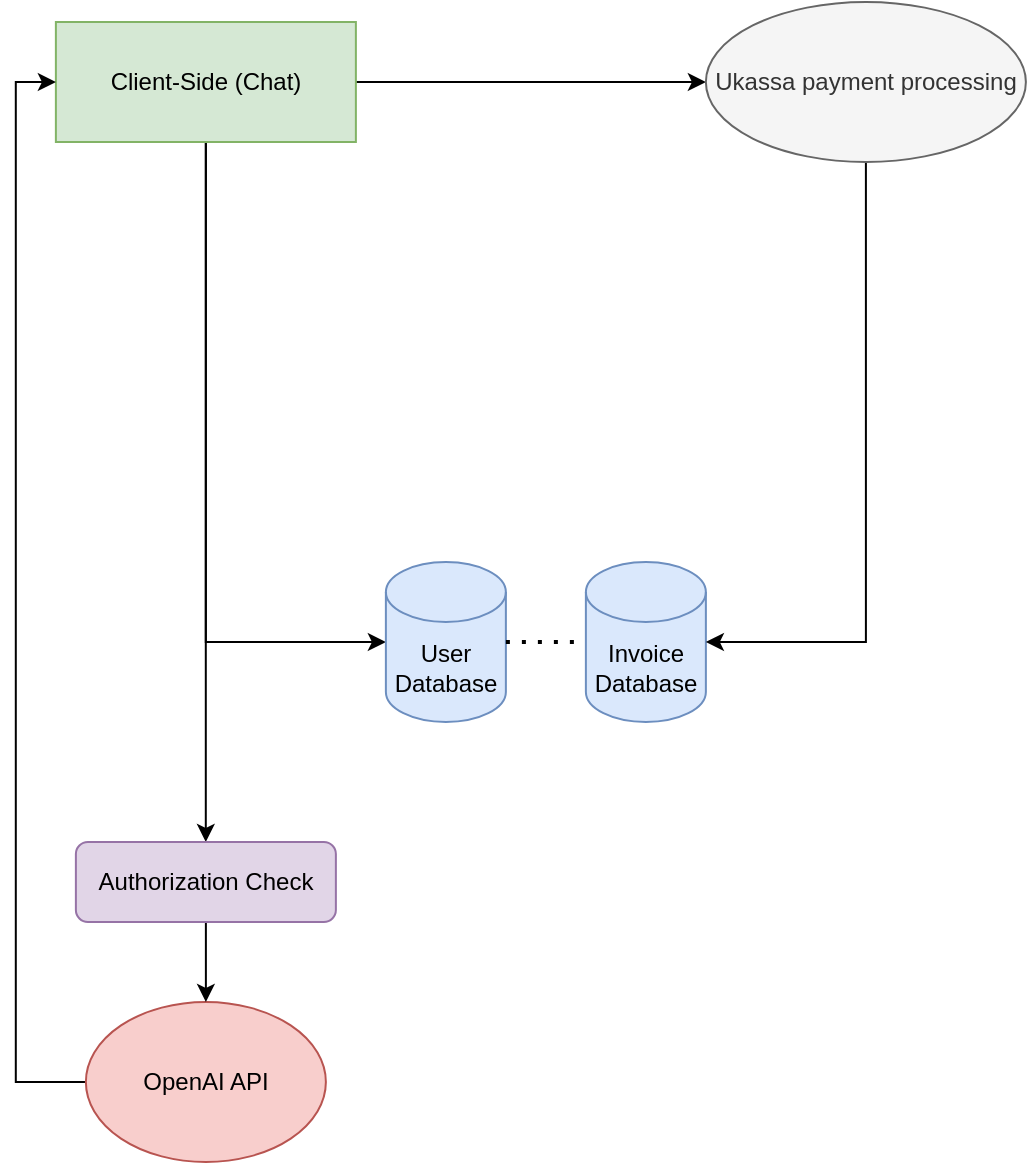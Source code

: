 <mxfile version="21.0.2" type="github">
  <diagram name="Page-1" id="M6wSjgtkwalULBn_OeCC">
    <mxGraphModel dx="1728" dy="948" grid="1" gridSize="10" guides="1" tooltips="1" connect="1" arrows="1" fold="1" page="1" pageScale="1" pageWidth="850" pageHeight="1100" math="0" shadow="0">
      <root>
        <mxCell id="0" />
        <mxCell id="1" parent="0" />
        <mxCell id="wht58hyC4nLkEoGdwxGO-3" value="" style="edgeStyle=orthogonalEdgeStyle;rounded=0;orthogonalLoop=1;jettySize=auto;html=1;" edge="1" parent="1" source="wht58hyC4nLkEoGdwxGO-1" target="wht58hyC4nLkEoGdwxGO-42">
          <mxGeometry relative="1" as="geometry">
            <mxPoint x="267.94" y="480" as="targetPoint" />
            <Array as="points">
              <mxPoint x="267.94" y="620" />
              <mxPoint x="267.94" y="620" />
            </Array>
          </mxGeometry>
        </mxCell>
        <mxCell id="wht58hyC4nLkEoGdwxGO-18" style="edgeStyle=orthogonalEdgeStyle;rounded=0;orthogonalLoop=1;jettySize=auto;html=1;entryX=0;entryY=0.5;entryDx=0;entryDy=0;" edge="1" parent="1" source="wht58hyC4nLkEoGdwxGO-1" target="wht58hyC4nLkEoGdwxGO-17">
          <mxGeometry relative="1" as="geometry" />
        </mxCell>
        <mxCell id="wht58hyC4nLkEoGdwxGO-44" style="edgeStyle=orthogonalEdgeStyle;rounded=0;orthogonalLoop=1;jettySize=auto;html=1;exitX=0.5;exitY=1;exitDx=0;exitDy=0;entryX=0;entryY=0.5;entryDx=0;entryDy=0;entryPerimeter=0;" edge="1" parent="1" source="wht58hyC4nLkEoGdwxGO-1" target="wht58hyC4nLkEoGdwxGO-19">
          <mxGeometry relative="1" as="geometry" />
        </mxCell>
        <mxCell id="wht58hyC4nLkEoGdwxGO-1" value="Client-Side (Chat)" style="rounded=0;whiteSpace=wrap;html=1;fillColor=#d5e8d4;strokeColor=#82b366;" vertex="1" parent="1">
          <mxGeometry x="192.94" y="310" width="150" height="60" as="geometry" />
        </mxCell>
        <mxCell id="wht58hyC4nLkEoGdwxGO-6" value="Invoice Database" style="shape=cylinder3;whiteSpace=wrap;html=1;boundedLbl=1;backgroundOutline=1;size=15;fillColor=#dae8fc;strokeColor=#6c8ebf;" vertex="1" parent="1">
          <mxGeometry x="457.94" y="580" width="60" height="80" as="geometry" />
        </mxCell>
        <mxCell id="wht58hyC4nLkEoGdwxGO-13" style="edgeStyle=orthogonalEdgeStyle;rounded=0;orthogonalLoop=1;jettySize=auto;html=1;entryX=1;entryY=0.5;entryDx=0;entryDy=0;entryPerimeter=0;" edge="1" parent="1" target="wht58hyC4nLkEoGdwxGO-6">
          <mxGeometry relative="1" as="geometry">
            <mxPoint x="602.94" y="370" as="sourcePoint" />
            <Array as="points">
              <mxPoint x="597.94" y="370" />
              <mxPoint x="597.94" y="620" />
            </Array>
          </mxGeometry>
        </mxCell>
        <mxCell id="wht58hyC4nLkEoGdwxGO-17" value="Ukassa payment processing" style="ellipse;whiteSpace=wrap;html=1;fillColor=#f5f5f5;fontColor=#333333;strokeColor=#666666;" vertex="1" parent="1">
          <mxGeometry x="517.94" y="300" width="160" height="80" as="geometry" />
        </mxCell>
        <mxCell id="wht58hyC4nLkEoGdwxGO-19" value="User Database" style="shape=cylinder3;whiteSpace=wrap;html=1;boundedLbl=1;backgroundOutline=1;size=15;fillColor=#dae8fc;strokeColor=#6c8ebf;" vertex="1" parent="1">
          <mxGeometry x="357.94" y="580" width="60" height="80" as="geometry" />
        </mxCell>
        <mxCell id="wht58hyC4nLkEoGdwxGO-26" value="" style="endArrow=none;dashed=1;html=1;dashPattern=1 3;strokeWidth=2;rounded=0;exitX=1;exitY=0.5;exitDx=0;exitDy=0;exitPerimeter=0;entryX=0;entryY=0.5;entryDx=0;entryDy=0;entryPerimeter=0;" edge="1" parent="1" source="wht58hyC4nLkEoGdwxGO-19" target="wht58hyC4nLkEoGdwxGO-6">
          <mxGeometry width="50" height="50" relative="1" as="geometry">
            <mxPoint x="397.94" y="660" as="sourcePoint" />
            <mxPoint x="447.94" y="620" as="targetPoint" />
          </mxGeometry>
        </mxCell>
        <mxCell id="wht58hyC4nLkEoGdwxGO-39" style="edgeStyle=orthogonalEdgeStyle;rounded=0;orthogonalLoop=1;jettySize=auto;html=1;exitX=0;exitY=0.5;exitDx=0;exitDy=0;entryX=0;entryY=0.5;entryDx=0;entryDy=0;" edge="1" parent="1" source="wht58hyC4nLkEoGdwxGO-35" target="wht58hyC4nLkEoGdwxGO-1">
          <mxGeometry relative="1" as="geometry" />
        </mxCell>
        <mxCell id="wht58hyC4nLkEoGdwxGO-35" value="OpenAI API" style="ellipse;whiteSpace=wrap;html=1;fillColor=#f8cecc;strokeColor=#b85450;" vertex="1" parent="1">
          <mxGeometry x="207.94" y="800" width="120" height="80" as="geometry" />
        </mxCell>
        <mxCell id="wht58hyC4nLkEoGdwxGO-43" style="edgeStyle=orthogonalEdgeStyle;rounded=0;orthogonalLoop=1;jettySize=auto;html=1;" edge="1" parent="1" source="wht58hyC4nLkEoGdwxGO-42" target="wht58hyC4nLkEoGdwxGO-35">
          <mxGeometry relative="1" as="geometry">
            <Array as="points">
              <mxPoint x="267.94" y="760" />
              <mxPoint x="267.94" y="760" />
            </Array>
          </mxGeometry>
        </mxCell>
        <mxCell id="wht58hyC4nLkEoGdwxGO-42" value="Authorization Check" style="rounded=1;whiteSpace=wrap;html=1;fillColor=#e1d5e7;strokeColor=#9673a6;" vertex="1" parent="1">
          <mxGeometry x="202.94" y="720" width="130" height="40" as="geometry" />
        </mxCell>
      </root>
    </mxGraphModel>
  </diagram>
</mxfile>
